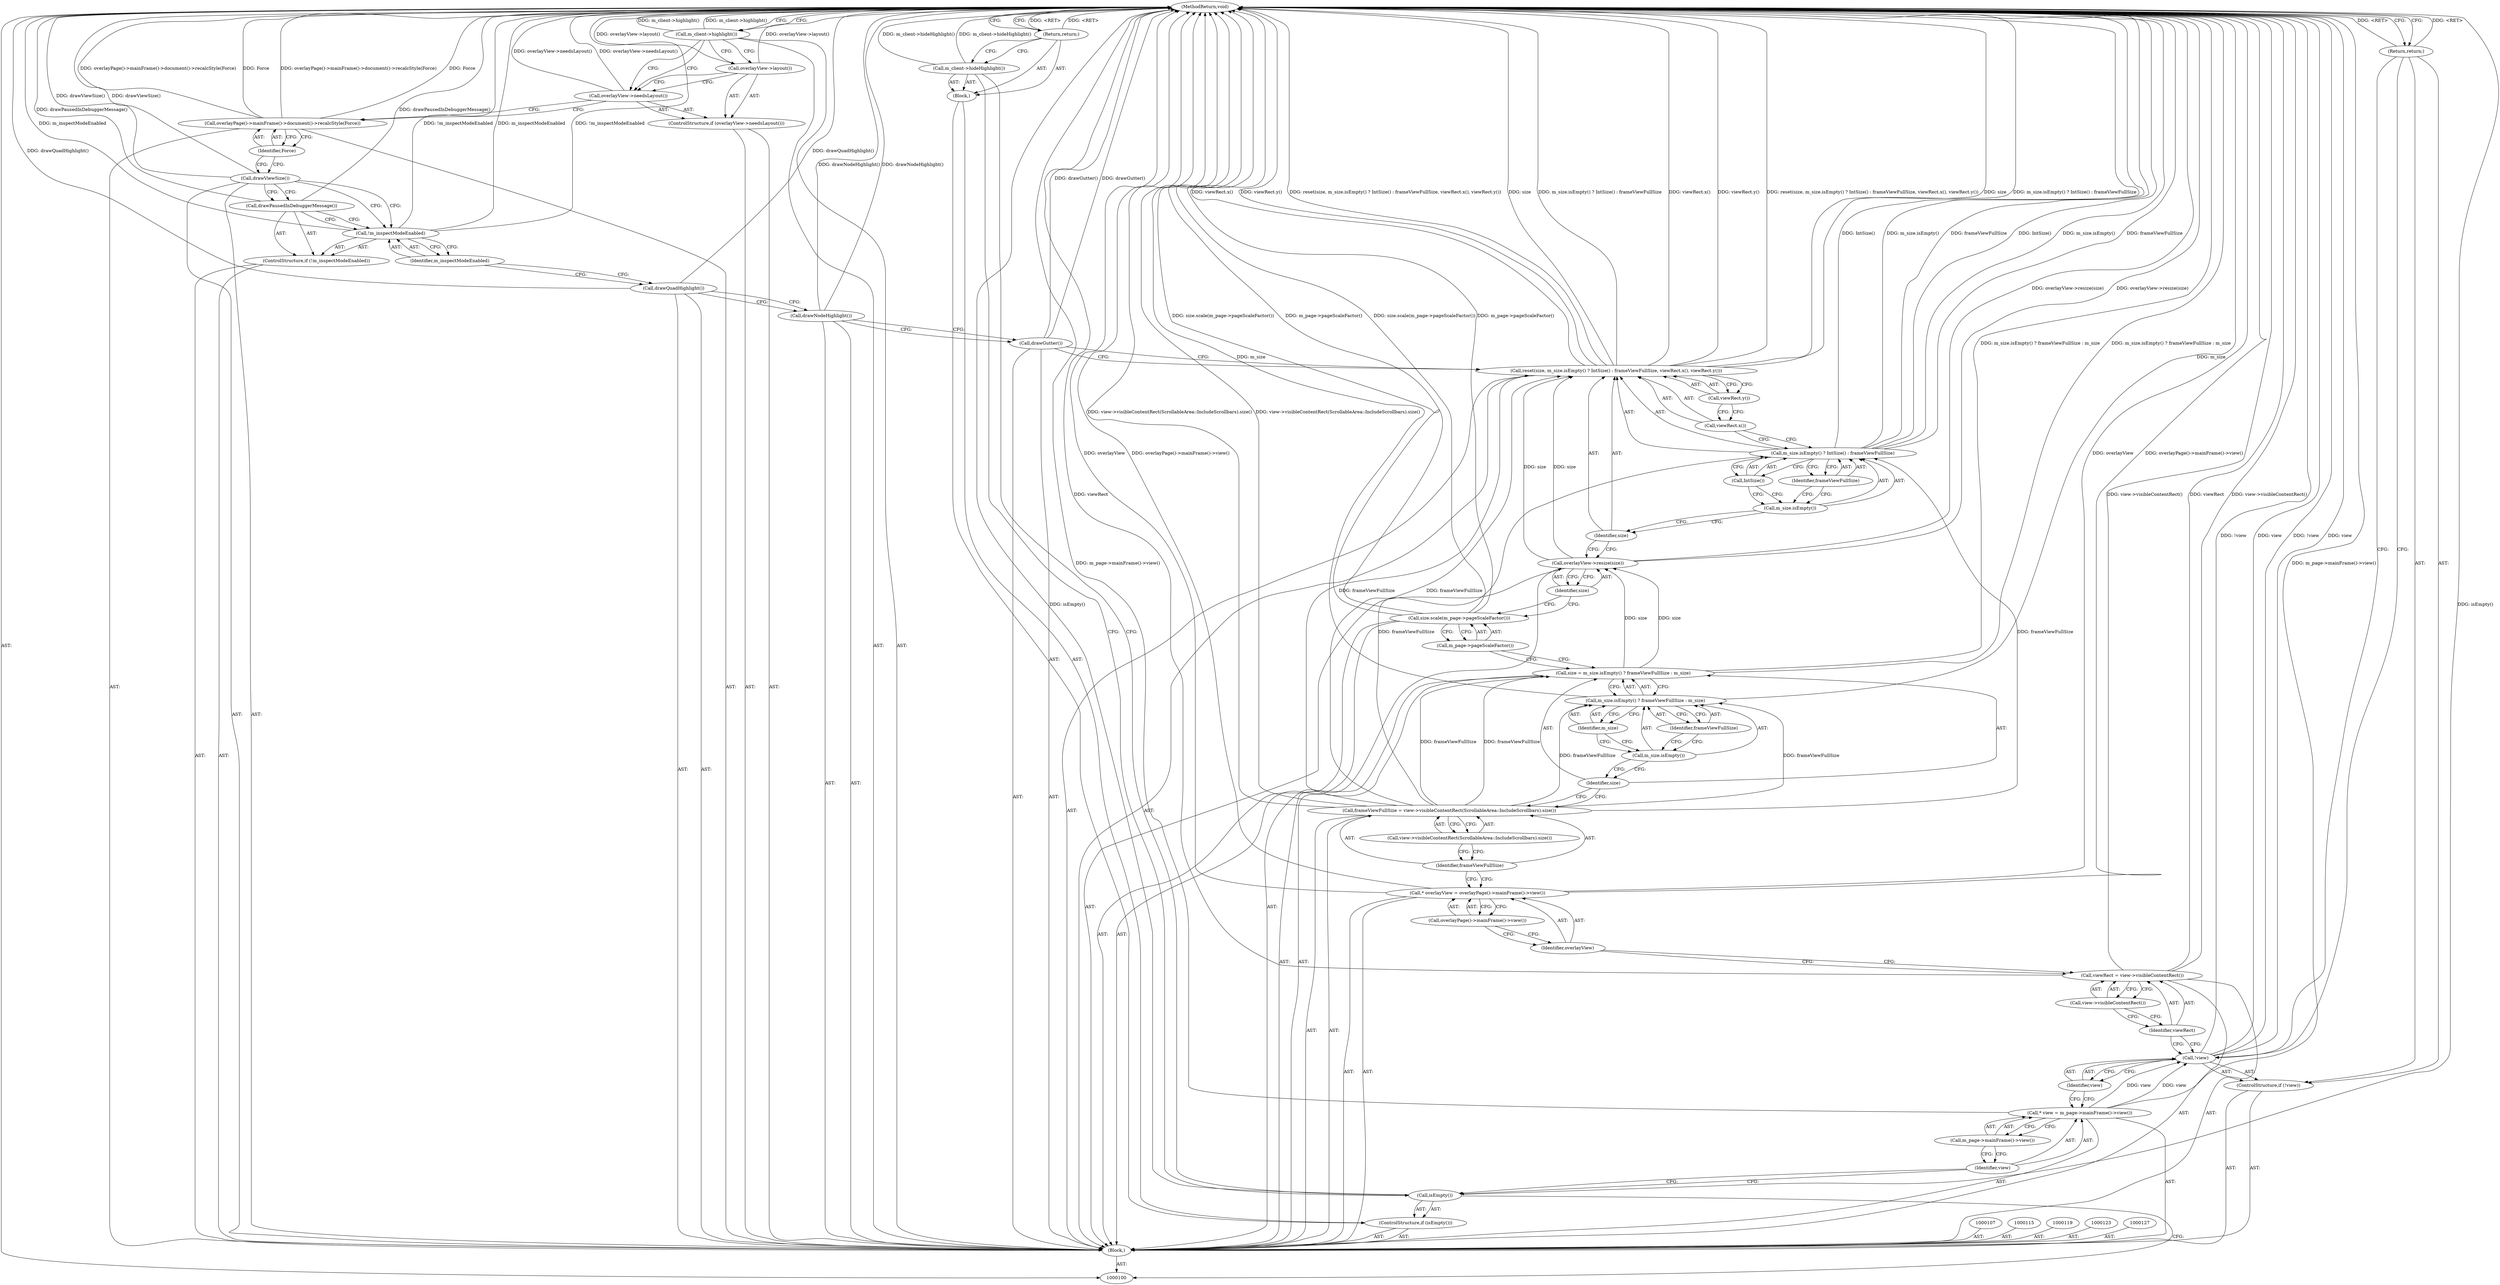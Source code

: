 digraph "0_Chrome_d4cd2b2c0953ad7e9fa988c234eb9361be80fe81_6" {
"1000160" [label="(MethodReturn,void)"];
"1000114" [label="(Return,return;)"];
"1000116" [label="(Call,viewRect = view->visibleContentRect())"];
"1000117" [label="(Identifier,viewRect)"];
"1000118" [label="(Call,view->visibleContentRect())"];
"1000120" [label="(Call,* overlayView = overlayPage()->mainFrame()->view())"];
"1000121" [label="(Identifier,overlayView)"];
"1000122" [label="(Call,overlayPage()->mainFrame()->view())"];
"1000124" [label="(Call,frameViewFullSize = view->visibleContentRect(ScrollableArea::IncludeScrollbars).size())"];
"1000125" [label="(Identifier,frameViewFullSize)"];
"1000126" [label="(Call,view->visibleContentRect(ScrollableArea::IncludeScrollbars).size())"];
"1000128" [label="(Call,size = m_size.isEmpty() ? frameViewFullSize : m_size)"];
"1000129" [label="(Identifier,size)"];
"1000130" [label="(Call,m_size.isEmpty() ? frameViewFullSize : m_size)"];
"1000131" [label="(Call,m_size.isEmpty())"];
"1000132" [label="(Identifier,frameViewFullSize)"];
"1000133" [label="(Identifier,m_size)"];
"1000135" [label="(Call,m_page->pageScaleFactor())"];
"1000134" [label="(Call,size.scale(m_page->pageScaleFactor()))"];
"1000137" [label="(Identifier,size)"];
"1000136" [label="(Call,overlayView->resize(size))"];
"1000139" [label="(Identifier,size)"];
"1000140" [label="(Call,m_size.isEmpty() ? IntSize() : frameViewFullSize)"];
"1000141" [label="(Call,m_size.isEmpty())"];
"1000142" [label="(Call,IntSize())"];
"1000138" [label="(Call,reset(size, m_size.isEmpty() ? IntSize() : frameViewFullSize, viewRect.x(), viewRect.y()))"];
"1000143" [label="(Identifier,frameViewFullSize)"];
"1000144" [label="(Call,viewRect.x())"];
"1000145" [label="(Call,viewRect.y())"];
"1000101" [label="(Block,)"];
"1000146" [label="(Call,drawGutter())"];
"1000147" [label="(Call,drawNodeHighlight())"];
"1000148" [label="(Call,drawQuadHighlight())"];
"1000151" [label="(Identifier,m_inspectModeEnabled)"];
"1000149" [label="(ControlStructure,if (!m_inspectModeEnabled))"];
"1000150" [label="(Call,!m_inspectModeEnabled)"];
"1000152" [label="(Call,drawPausedInDebuggerMessage())"];
"1000153" [label="(Call,drawViewSize())"];
"1000154" [label="(Call,overlayPage()->mainFrame()->document()->recalcStyle(Force))"];
"1000155" [label="(Identifier,Force)"];
"1000156" [label="(ControlStructure,if (overlayView->needsLayout()))"];
"1000157" [label="(Call,overlayView->needsLayout())"];
"1000104" [label="(Block,)"];
"1000102" [label="(ControlStructure,if (isEmpty()))"];
"1000103" [label="(Call,isEmpty())"];
"1000158" [label="(Call,overlayView->layout())"];
"1000159" [label="(Call,m_client->highlight())"];
"1000105" [label="(Call,m_client->hideHighlight())"];
"1000106" [label="(Return,return;)"];
"1000108" [label="(Call,* view = m_page->mainFrame()->view())"];
"1000109" [label="(Identifier,view)"];
"1000110" [label="(Call,m_page->mainFrame()->view())"];
"1000111" [label="(ControlStructure,if (!view))"];
"1000112" [label="(Call,!view)"];
"1000113" [label="(Identifier,view)"];
"1000160" -> "1000100"  [label="AST: "];
"1000160" -> "1000106"  [label="CFG: "];
"1000160" -> "1000114"  [label="CFG: "];
"1000160" -> "1000159"  [label="CFG: "];
"1000106" -> "1000160"  [label="DDG: <RET>"];
"1000140" -> "1000160"  [label="DDG: IntSize()"];
"1000140" -> "1000160"  [label="DDG: m_size.isEmpty()"];
"1000140" -> "1000160"  [label="DDG: frameViewFullSize"];
"1000150" -> "1000160"  [label="DDG: m_inspectModeEnabled"];
"1000150" -> "1000160"  [label="DDG: !m_inspectModeEnabled"];
"1000157" -> "1000160"  [label="DDG: overlayView->needsLayout()"];
"1000105" -> "1000160"  [label="DDG: m_client->hideHighlight()"];
"1000120" -> "1000160"  [label="DDG: overlayView"];
"1000120" -> "1000160"  [label="DDG: overlayPage()->mainFrame()->view()"];
"1000148" -> "1000160"  [label="DDG: drawQuadHighlight()"];
"1000153" -> "1000160"  [label="DDG: drawViewSize()"];
"1000116" -> "1000160"  [label="DDG: view->visibleContentRect()"];
"1000116" -> "1000160"  [label="DDG: viewRect"];
"1000154" -> "1000160"  [label="DDG: overlayPage()->mainFrame()->document()->recalcStyle(Force)"];
"1000154" -> "1000160"  [label="DDG: Force"];
"1000146" -> "1000160"  [label="DDG: drawGutter()"];
"1000159" -> "1000160"  [label="DDG: m_client->highlight()"];
"1000128" -> "1000160"  [label="DDG: m_size.isEmpty() ? frameViewFullSize : m_size"];
"1000124" -> "1000160"  [label="DDG: view->visibleContentRect(ScrollableArea::IncludeScrollbars).size()"];
"1000138" -> "1000160"  [label="DDG: size"];
"1000138" -> "1000160"  [label="DDG: m_size.isEmpty() ? IntSize() : frameViewFullSize"];
"1000138" -> "1000160"  [label="DDG: viewRect.x()"];
"1000138" -> "1000160"  [label="DDG: viewRect.y()"];
"1000138" -> "1000160"  [label="DDG: reset(size, m_size.isEmpty() ? IntSize() : frameViewFullSize, viewRect.x(), viewRect.y())"];
"1000152" -> "1000160"  [label="DDG: drawPausedInDebuggerMessage()"];
"1000134" -> "1000160"  [label="DDG: size.scale(m_page->pageScaleFactor())"];
"1000134" -> "1000160"  [label="DDG: m_page->pageScaleFactor()"];
"1000158" -> "1000160"  [label="DDG: overlayView->layout()"];
"1000103" -> "1000160"  [label="DDG: isEmpty()"];
"1000130" -> "1000160"  [label="DDG: m_size"];
"1000112" -> "1000160"  [label="DDG: !view"];
"1000112" -> "1000160"  [label="DDG: view"];
"1000108" -> "1000160"  [label="DDG: m_page->mainFrame()->view()"];
"1000136" -> "1000160"  [label="DDG: overlayView->resize(size)"];
"1000147" -> "1000160"  [label="DDG: drawNodeHighlight()"];
"1000114" -> "1000160"  [label="DDG: <RET>"];
"1000114" -> "1000111"  [label="AST: "];
"1000114" -> "1000112"  [label="CFG: "];
"1000160" -> "1000114"  [label="CFG: "];
"1000114" -> "1000160"  [label="DDG: <RET>"];
"1000116" -> "1000101"  [label="AST: "];
"1000116" -> "1000118"  [label="CFG: "];
"1000117" -> "1000116"  [label="AST: "];
"1000118" -> "1000116"  [label="AST: "];
"1000121" -> "1000116"  [label="CFG: "];
"1000116" -> "1000160"  [label="DDG: view->visibleContentRect()"];
"1000116" -> "1000160"  [label="DDG: viewRect"];
"1000117" -> "1000116"  [label="AST: "];
"1000117" -> "1000112"  [label="CFG: "];
"1000118" -> "1000117"  [label="CFG: "];
"1000118" -> "1000116"  [label="AST: "];
"1000118" -> "1000117"  [label="CFG: "];
"1000116" -> "1000118"  [label="CFG: "];
"1000120" -> "1000101"  [label="AST: "];
"1000120" -> "1000122"  [label="CFG: "];
"1000121" -> "1000120"  [label="AST: "];
"1000122" -> "1000120"  [label="AST: "];
"1000125" -> "1000120"  [label="CFG: "];
"1000120" -> "1000160"  [label="DDG: overlayView"];
"1000120" -> "1000160"  [label="DDG: overlayPage()->mainFrame()->view()"];
"1000121" -> "1000120"  [label="AST: "];
"1000121" -> "1000116"  [label="CFG: "];
"1000122" -> "1000121"  [label="CFG: "];
"1000122" -> "1000120"  [label="AST: "];
"1000122" -> "1000121"  [label="CFG: "];
"1000120" -> "1000122"  [label="CFG: "];
"1000124" -> "1000101"  [label="AST: "];
"1000124" -> "1000126"  [label="CFG: "];
"1000125" -> "1000124"  [label="AST: "];
"1000126" -> "1000124"  [label="AST: "];
"1000129" -> "1000124"  [label="CFG: "];
"1000124" -> "1000160"  [label="DDG: view->visibleContentRect(ScrollableArea::IncludeScrollbars).size()"];
"1000124" -> "1000128"  [label="DDG: frameViewFullSize"];
"1000124" -> "1000130"  [label="DDG: frameViewFullSize"];
"1000124" -> "1000138"  [label="DDG: frameViewFullSize"];
"1000124" -> "1000140"  [label="DDG: frameViewFullSize"];
"1000125" -> "1000124"  [label="AST: "];
"1000125" -> "1000120"  [label="CFG: "];
"1000126" -> "1000125"  [label="CFG: "];
"1000126" -> "1000124"  [label="AST: "];
"1000126" -> "1000125"  [label="CFG: "];
"1000124" -> "1000126"  [label="CFG: "];
"1000128" -> "1000101"  [label="AST: "];
"1000128" -> "1000130"  [label="CFG: "];
"1000129" -> "1000128"  [label="AST: "];
"1000130" -> "1000128"  [label="AST: "];
"1000135" -> "1000128"  [label="CFG: "];
"1000128" -> "1000160"  [label="DDG: m_size.isEmpty() ? frameViewFullSize : m_size"];
"1000124" -> "1000128"  [label="DDG: frameViewFullSize"];
"1000128" -> "1000136"  [label="DDG: size"];
"1000129" -> "1000128"  [label="AST: "];
"1000129" -> "1000124"  [label="CFG: "];
"1000131" -> "1000129"  [label="CFG: "];
"1000130" -> "1000128"  [label="AST: "];
"1000130" -> "1000132"  [label="CFG: "];
"1000130" -> "1000133"  [label="CFG: "];
"1000131" -> "1000130"  [label="AST: "];
"1000132" -> "1000130"  [label="AST: "];
"1000133" -> "1000130"  [label="AST: "];
"1000128" -> "1000130"  [label="CFG: "];
"1000130" -> "1000160"  [label="DDG: m_size"];
"1000124" -> "1000130"  [label="DDG: frameViewFullSize"];
"1000131" -> "1000130"  [label="AST: "];
"1000131" -> "1000129"  [label="CFG: "];
"1000132" -> "1000131"  [label="CFG: "];
"1000133" -> "1000131"  [label="CFG: "];
"1000132" -> "1000130"  [label="AST: "];
"1000132" -> "1000131"  [label="CFG: "];
"1000130" -> "1000132"  [label="CFG: "];
"1000133" -> "1000130"  [label="AST: "];
"1000133" -> "1000131"  [label="CFG: "];
"1000130" -> "1000133"  [label="CFG: "];
"1000135" -> "1000134"  [label="AST: "];
"1000135" -> "1000128"  [label="CFG: "];
"1000134" -> "1000135"  [label="CFG: "];
"1000134" -> "1000101"  [label="AST: "];
"1000134" -> "1000135"  [label="CFG: "];
"1000135" -> "1000134"  [label="AST: "];
"1000137" -> "1000134"  [label="CFG: "];
"1000134" -> "1000160"  [label="DDG: size.scale(m_page->pageScaleFactor())"];
"1000134" -> "1000160"  [label="DDG: m_page->pageScaleFactor()"];
"1000137" -> "1000136"  [label="AST: "];
"1000137" -> "1000134"  [label="CFG: "];
"1000136" -> "1000137"  [label="CFG: "];
"1000136" -> "1000101"  [label="AST: "];
"1000136" -> "1000137"  [label="CFG: "];
"1000137" -> "1000136"  [label="AST: "];
"1000139" -> "1000136"  [label="CFG: "];
"1000136" -> "1000160"  [label="DDG: overlayView->resize(size)"];
"1000128" -> "1000136"  [label="DDG: size"];
"1000136" -> "1000138"  [label="DDG: size"];
"1000139" -> "1000138"  [label="AST: "];
"1000139" -> "1000136"  [label="CFG: "];
"1000141" -> "1000139"  [label="CFG: "];
"1000140" -> "1000138"  [label="AST: "];
"1000140" -> "1000142"  [label="CFG: "];
"1000140" -> "1000143"  [label="CFG: "];
"1000141" -> "1000140"  [label="AST: "];
"1000142" -> "1000140"  [label="AST: "];
"1000143" -> "1000140"  [label="AST: "];
"1000144" -> "1000140"  [label="CFG: "];
"1000140" -> "1000160"  [label="DDG: IntSize()"];
"1000140" -> "1000160"  [label="DDG: m_size.isEmpty()"];
"1000140" -> "1000160"  [label="DDG: frameViewFullSize"];
"1000124" -> "1000140"  [label="DDG: frameViewFullSize"];
"1000141" -> "1000140"  [label="AST: "];
"1000141" -> "1000139"  [label="CFG: "];
"1000142" -> "1000141"  [label="CFG: "];
"1000143" -> "1000141"  [label="CFG: "];
"1000142" -> "1000140"  [label="AST: "];
"1000142" -> "1000141"  [label="CFG: "];
"1000140" -> "1000142"  [label="CFG: "];
"1000138" -> "1000101"  [label="AST: "];
"1000138" -> "1000145"  [label="CFG: "];
"1000139" -> "1000138"  [label="AST: "];
"1000140" -> "1000138"  [label="AST: "];
"1000144" -> "1000138"  [label="AST: "];
"1000145" -> "1000138"  [label="AST: "];
"1000146" -> "1000138"  [label="CFG: "];
"1000138" -> "1000160"  [label="DDG: size"];
"1000138" -> "1000160"  [label="DDG: m_size.isEmpty() ? IntSize() : frameViewFullSize"];
"1000138" -> "1000160"  [label="DDG: viewRect.x()"];
"1000138" -> "1000160"  [label="DDG: viewRect.y()"];
"1000138" -> "1000160"  [label="DDG: reset(size, m_size.isEmpty() ? IntSize() : frameViewFullSize, viewRect.x(), viewRect.y())"];
"1000136" -> "1000138"  [label="DDG: size"];
"1000124" -> "1000138"  [label="DDG: frameViewFullSize"];
"1000143" -> "1000140"  [label="AST: "];
"1000143" -> "1000141"  [label="CFG: "];
"1000140" -> "1000143"  [label="CFG: "];
"1000144" -> "1000138"  [label="AST: "];
"1000144" -> "1000140"  [label="CFG: "];
"1000145" -> "1000144"  [label="CFG: "];
"1000145" -> "1000138"  [label="AST: "];
"1000145" -> "1000144"  [label="CFG: "];
"1000138" -> "1000145"  [label="CFG: "];
"1000101" -> "1000100"  [label="AST: "];
"1000102" -> "1000101"  [label="AST: "];
"1000107" -> "1000101"  [label="AST: "];
"1000108" -> "1000101"  [label="AST: "];
"1000111" -> "1000101"  [label="AST: "];
"1000115" -> "1000101"  [label="AST: "];
"1000116" -> "1000101"  [label="AST: "];
"1000119" -> "1000101"  [label="AST: "];
"1000120" -> "1000101"  [label="AST: "];
"1000123" -> "1000101"  [label="AST: "];
"1000124" -> "1000101"  [label="AST: "];
"1000127" -> "1000101"  [label="AST: "];
"1000128" -> "1000101"  [label="AST: "];
"1000134" -> "1000101"  [label="AST: "];
"1000136" -> "1000101"  [label="AST: "];
"1000138" -> "1000101"  [label="AST: "];
"1000146" -> "1000101"  [label="AST: "];
"1000147" -> "1000101"  [label="AST: "];
"1000148" -> "1000101"  [label="AST: "];
"1000149" -> "1000101"  [label="AST: "];
"1000153" -> "1000101"  [label="AST: "];
"1000154" -> "1000101"  [label="AST: "];
"1000156" -> "1000101"  [label="AST: "];
"1000159" -> "1000101"  [label="AST: "];
"1000146" -> "1000101"  [label="AST: "];
"1000146" -> "1000138"  [label="CFG: "];
"1000147" -> "1000146"  [label="CFG: "];
"1000146" -> "1000160"  [label="DDG: drawGutter()"];
"1000147" -> "1000101"  [label="AST: "];
"1000147" -> "1000146"  [label="CFG: "];
"1000148" -> "1000147"  [label="CFG: "];
"1000147" -> "1000160"  [label="DDG: drawNodeHighlight()"];
"1000148" -> "1000101"  [label="AST: "];
"1000148" -> "1000147"  [label="CFG: "];
"1000151" -> "1000148"  [label="CFG: "];
"1000148" -> "1000160"  [label="DDG: drawQuadHighlight()"];
"1000151" -> "1000150"  [label="AST: "];
"1000151" -> "1000148"  [label="CFG: "];
"1000150" -> "1000151"  [label="CFG: "];
"1000149" -> "1000101"  [label="AST: "];
"1000150" -> "1000149"  [label="AST: "];
"1000152" -> "1000149"  [label="AST: "];
"1000150" -> "1000149"  [label="AST: "];
"1000150" -> "1000151"  [label="CFG: "];
"1000151" -> "1000150"  [label="AST: "];
"1000152" -> "1000150"  [label="CFG: "];
"1000153" -> "1000150"  [label="CFG: "];
"1000150" -> "1000160"  [label="DDG: m_inspectModeEnabled"];
"1000150" -> "1000160"  [label="DDG: !m_inspectModeEnabled"];
"1000152" -> "1000149"  [label="AST: "];
"1000152" -> "1000150"  [label="CFG: "];
"1000153" -> "1000152"  [label="CFG: "];
"1000152" -> "1000160"  [label="DDG: drawPausedInDebuggerMessage()"];
"1000153" -> "1000101"  [label="AST: "];
"1000153" -> "1000152"  [label="CFG: "];
"1000153" -> "1000150"  [label="CFG: "];
"1000155" -> "1000153"  [label="CFG: "];
"1000153" -> "1000160"  [label="DDG: drawViewSize()"];
"1000154" -> "1000101"  [label="AST: "];
"1000154" -> "1000155"  [label="CFG: "];
"1000155" -> "1000154"  [label="AST: "];
"1000157" -> "1000154"  [label="CFG: "];
"1000154" -> "1000160"  [label="DDG: overlayPage()->mainFrame()->document()->recalcStyle(Force)"];
"1000154" -> "1000160"  [label="DDG: Force"];
"1000155" -> "1000154"  [label="AST: "];
"1000155" -> "1000153"  [label="CFG: "];
"1000154" -> "1000155"  [label="CFG: "];
"1000156" -> "1000101"  [label="AST: "];
"1000157" -> "1000156"  [label="AST: "];
"1000158" -> "1000156"  [label="AST: "];
"1000157" -> "1000156"  [label="AST: "];
"1000157" -> "1000154"  [label="CFG: "];
"1000158" -> "1000157"  [label="CFG: "];
"1000159" -> "1000157"  [label="CFG: "];
"1000157" -> "1000160"  [label="DDG: overlayView->needsLayout()"];
"1000104" -> "1000102"  [label="AST: "];
"1000105" -> "1000104"  [label="AST: "];
"1000106" -> "1000104"  [label="AST: "];
"1000102" -> "1000101"  [label="AST: "];
"1000103" -> "1000102"  [label="AST: "];
"1000104" -> "1000102"  [label="AST: "];
"1000103" -> "1000102"  [label="AST: "];
"1000103" -> "1000100"  [label="CFG: "];
"1000105" -> "1000103"  [label="CFG: "];
"1000109" -> "1000103"  [label="CFG: "];
"1000103" -> "1000160"  [label="DDG: isEmpty()"];
"1000158" -> "1000156"  [label="AST: "];
"1000158" -> "1000157"  [label="CFG: "];
"1000159" -> "1000158"  [label="CFG: "];
"1000158" -> "1000160"  [label="DDG: overlayView->layout()"];
"1000159" -> "1000101"  [label="AST: "];
"1000159" -> "1000158"  [label="CFG: "];
"1000159" -> "1000157"  [label="CFG: "];
"1000160" -> "1000159"  [label="CFG: "];
"1000159" -> "1000160"  [label="DDG: m_client->highlight()"];
"1000105" -> "1000104"  [label="AST: "];
"1000105" -> "1000103"  [label="CFG: "];
"1000106" -> "1000105"  [label="CFG: "];
"1000105" -> "1000160"  [label="DDG: m_client->hideHighlight()"];
"1000106" -> "1000104"  [label="AST: "];
"1000106" -> "1000105"  [label="CFG: "];
"1000160" -> "1000106"  [label="CFG: "];
"1000106" -> "1000160"  [label="DDG: <RET>"];
"1000108" -> "1000101"  [label="AST: "];
"1000108" -> "1000110"  [label="CFG: "];
"1000109" -> "1000108"  [label="AST: "];
"1000110" -> "1000108"  [label="AST: "];
"1000113" -> "1000108"  [label="CFG: "];
"1000108" -> "1000160"  [label="DDG: m_page->mainFrame()->view()"];
"1000108" -> "1000112"  [label="DDG: view"];
"1000109" -> "1000108"  [label="AST: "];
"1000109" -> "1000103"  [label="CFG: "];
"1000110" -> "1000109"  [label="CFG: "];
"1000110" -> "1000108"  [label="AST: "];
"1000110" -> "1000109"  [label="CFG: "];
"1000108" -> "1000110"  [label="CFG: "];
"1000111" -> "1000101"  [label="AST: "];
"1000112" -> "1000111"  [label="AST: "];
"1000114" -> "1000111"  [label="AST: "];
"1000112" -> "1000111"  [label="AST: "];
"1000112" -> "1000113"  [label="CFG: "];
"1000113" -> "1000112"  [label="AST: "];
"1000114" -> "1000112"  [label="CFG: "];
"1000117" -> "1000112"  [label="CFG: "];
"1000112" -> "1000160"  [label="DDG: !view"];
"1000112" -> "1000160"  [label="DDG: view"];
"1000108" -> "1000112"  [label="DDG: view"];
"1000113" -> "1000112"  [label="AST: "];
"1000113" -> "1000108"  [label="CFG: "];
"1000112" -> "1000113"  [label="CFG: "];
}
